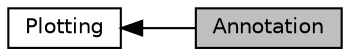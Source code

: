 digraph "Annotation"
{
  bgcolor="transparent";
  edge [fontname="Helvetica",fontsize="10",labelfontname="Helvetica",labelfontsize="10"];
  node [fontname="Helvetica",fontsize="10",shape=box];
  rankdir=LR;
  Node1 [label="Plotting",height=0.2,width=0.4,color="black",URL="$group__plotting__utils.html",tooltip="Functions for Creating Secondary Structure Plots, Dot-Plots, and More."];
  Node0 [label="Annotation",height=0.2,width=0.4,color="black", fillcolor="grey75", style="filled", fontcolor="black",tooltip="Functions to generate annotations for Secondary Structure Plots, Dot-Plots, and Others."];
  Node1->Node0 [shape=plaintext, dir="back", style="solid"];
}

